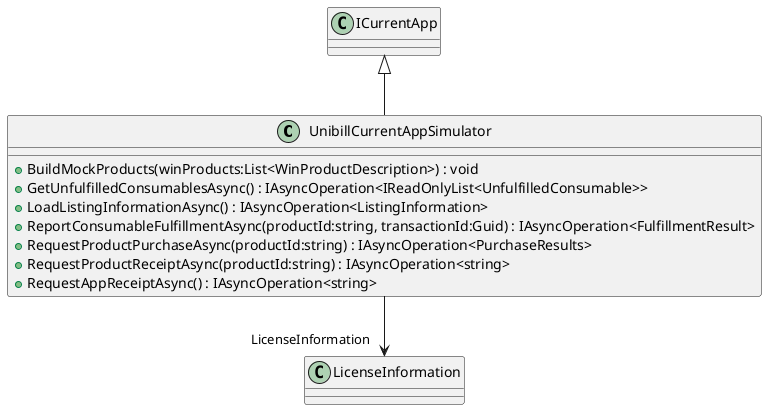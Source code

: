 @startuml
class UnibillCurrentAppSimulator {
    + BuildMockProducts(winProducts:List<WinProductDescription>) : void
    + GetUnfulfilledConsumablesAsync() : IAsyncOperation<IReadOnlyList<UnfulfilledConsumable>>
    + LoadListingInformationAsync() : IAsyncOperation<ListingInformation>
    + ReportConsumableFulfillmentAsync(productId:string, transactionId:Guid) : IAsyncOperation<FulfillmentResult>
    + RequestProductPurchaseAsync(productId:string) : IAsyncOperation<PurchaseResults>
    + RequestProductReceiptAsync(productId:string) : IAsyncOperation<string>
    + RequestAppReceiptAsync() : IAsyncOperation<string>
}
ICurrentApp <|-- UnibillCurrentAppSimulator
UnibillCurrentAppSimulator --> "LicenseInformation" LicenseInformation
@enduml
